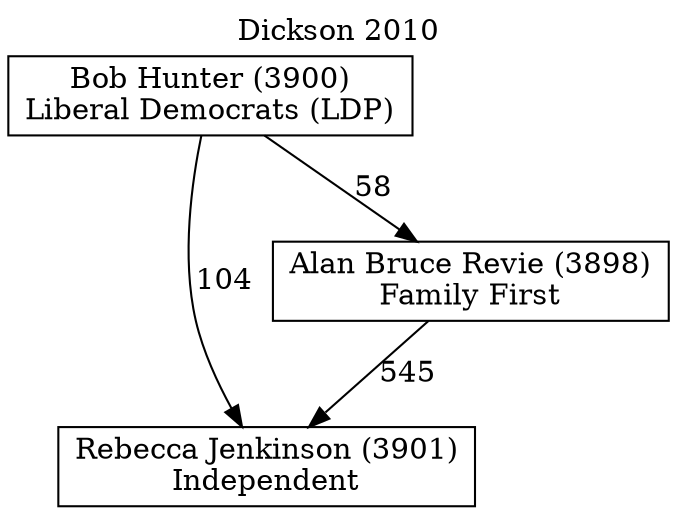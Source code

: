 // House preference flow
digraph "Rebecca Jenkinson (3901)_Dickson_2010" {
	graph [label="Dickson 2010" labelloc=t mclimit=10]
	node [shape=box]
	"Rebecca Jenkinson (3901)" [label="Rebecca Jenkinson (3901)
Independent"]
	"Alan Bruce Revie (3898)" [label="Alan Bruce Revie (3898)
Family First"]
	"Bob Hunter (3900)" [label="Bob Hunter (3900)
Liberal Democrats (LDP)"]
	"Alan Bruce Revie (3898)" -> "Rebecca Jenkinson (3901)" [label=545]
	"Bob Hunter (3900)" -> "Alan Bruce Revie (3898)" [label=58]
	"Bob Hunter (3900)" -> "Rebecca Jenkinson (3901)" [label=104]
}
